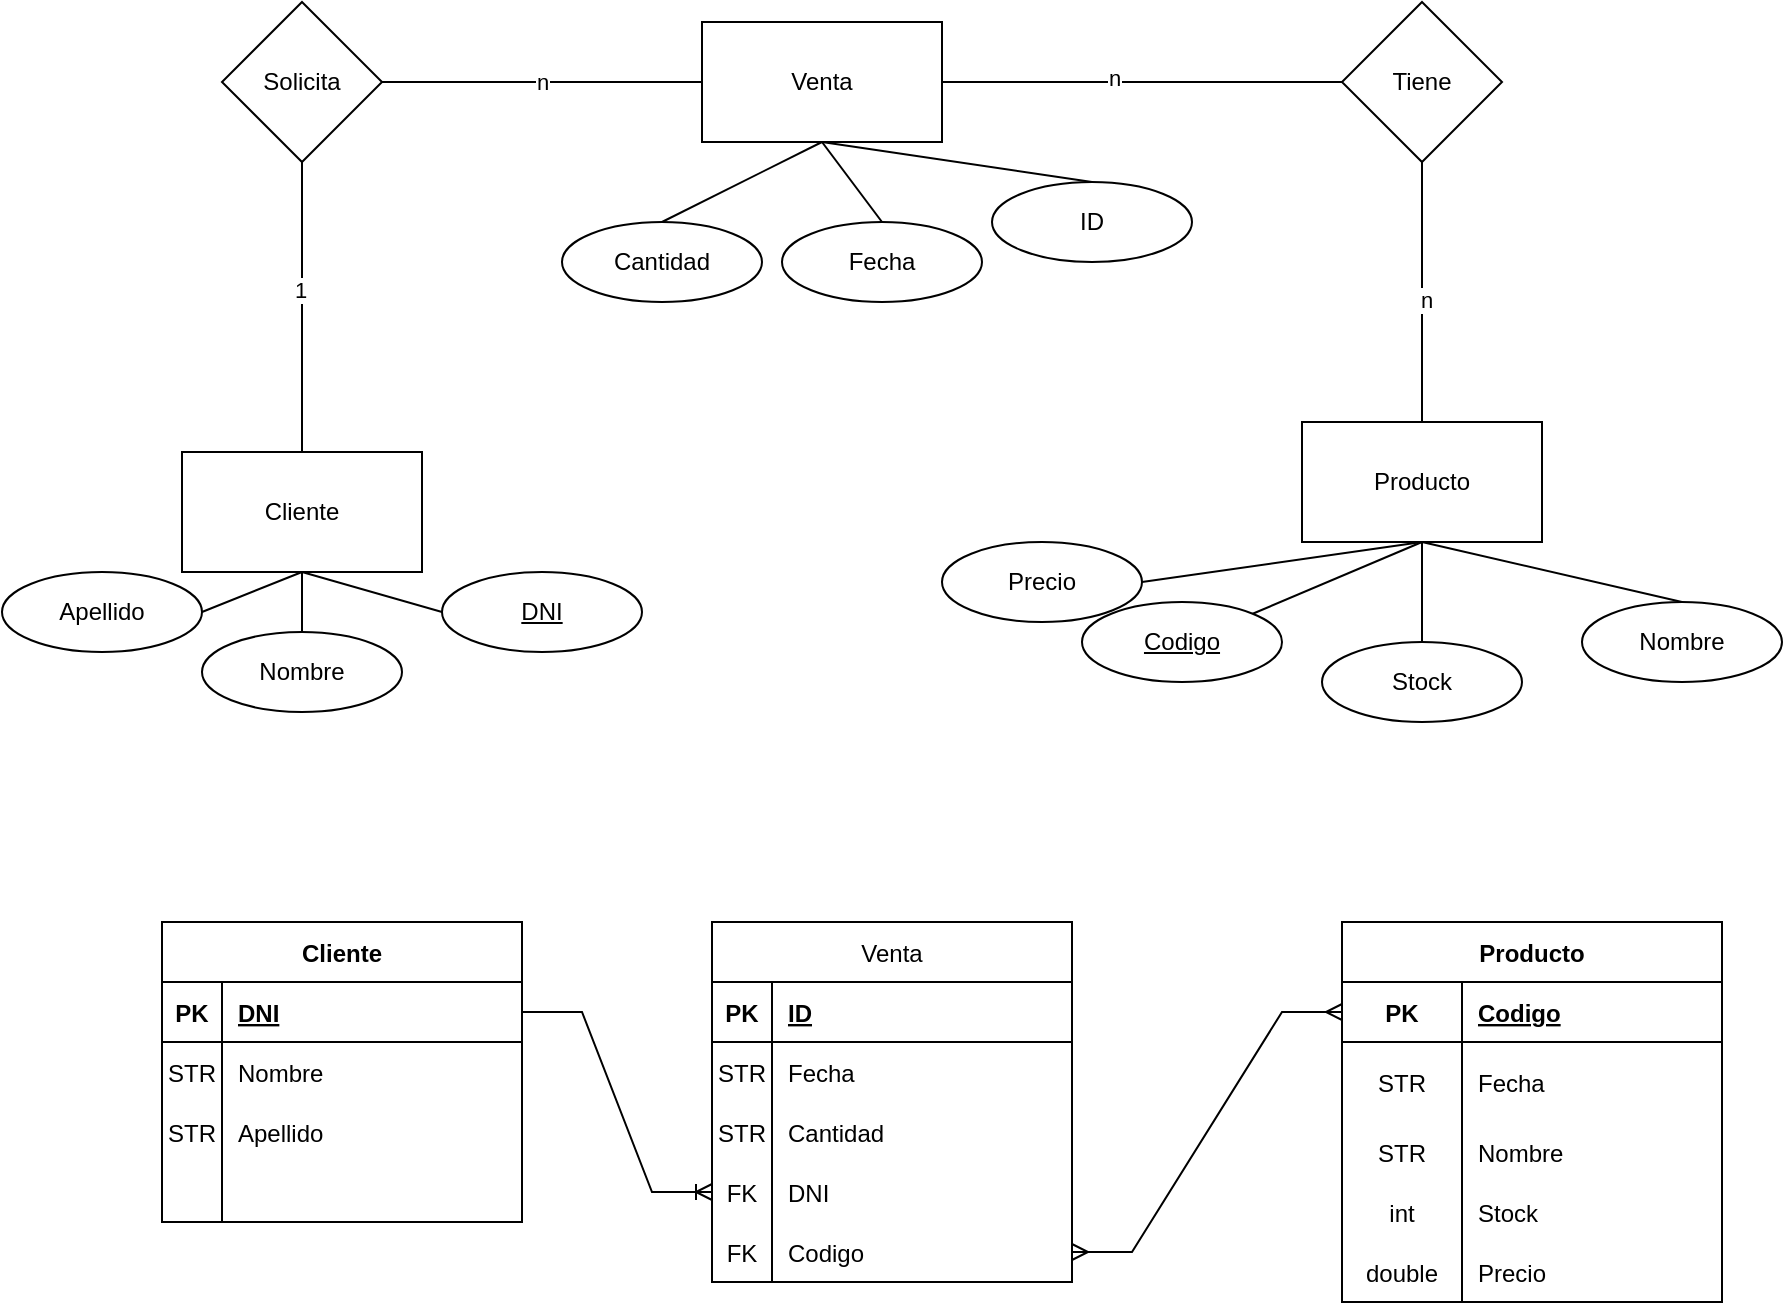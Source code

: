 <mxfile version="20.6.0" type="device"><diagram id="O0nHlR_Bhq68EU50ltb0" name="Page-1"><mxGraphModel dx="1973" dy="780" grid="1" gridSize="10" guides="1" tooltips="1" connect="1" arrows="1" fold="1" page="1" pageScale="1" pageWidth="850" pageHeight="1100" math="0" shadow="0"><root><mxCell id="0"/><mxCell id="1" parent="0"/><mxCell id="Fu-2Dz0Qb41BuIyjaPoi-1" value="Producto" style="rounded=0;whiteSpace=wrap;html=1;" vertex="1" parent="1"><mxGeometry x="630" y="390" width="120" height="60" as="geometry"/></mxCell><mxCell id="Fu-2Dz0Qb41BuIyjaPoi-2" value="Cliente" style="rounded=0;whiteSpace=wrap;html=1;" vertex="1" parent="1"><mxGeometry x="70" y="405" width="120" height="60" as="geometry"/></mxCell><mxCell id="Fu-2Dz0Qb41BuIyjaPoi-3" value="Venta" style="rounded=0;whiteSpace=wrap;html=1;" vertex="1" parent="1"><mxGeometry x="330" y="190" width="120" height="60" as="geometry"/></mxCell><mxCell id="Fu-2Dz0Qb41BuIyjaPoi-4" value="" style="endArrow=none;html=1;rounded=0;entryX=0.5;entryY=1;entryDx=0;entryDy=0;exitX=0.5;exitY=0;exitDx=0;exitDy=0;" edge="1" parent="1" source="Fu-2Dz0Qb41BuIyjaPoi-5" target="Fu-2Dz0Qb41BuIyjaPoi-3"><mxGeometry width="50" height="50" relative="1" as="geometry"><mxPoint x="460" y="310" as="sourcePoint"/><mxPoint x="460" y="300" as="targetPoint"/></mxGeometry></mxCell><mxCell id="Fu-2Dz0Qb41BuIyjaPoi-5" value="Fecha" style="ellipse;whiteSpace=wrap;html=1;align=center;" vertex="1" parent="1"><mxGeometry x="370" y="290" width="100" height="40" as="geometry"/></mxCell><mxCell id="Fu-2Dz0Qb41BuIyjaPoi-6" value="Cantidad" style="ellipse;whiteSpace=wrap;html=1;align=center;" vertex="1" parent="1"><mxGeometry x="260" y="290" width="100" height="40" as="geometry"/></mxCell><mxCell id="Fu-2Dz0Qb41BuIyjaPoi-9" value="" style="endArrow=none;html=1;rounded=0;exitX=0.5;exitY=0;exitDx=0;exitDy=0;" edge="1" parent="1" source="Fu-2Dz0Qb41BuIyjaPoi-6"><mxGeometry width="50" height="50" relative="1" as="geometry"><mxPoint x="220" y="330" as="sourcePoint"/><mxPoint x="390" y="250" as="targetPoint"/></mxGeometry></mxCell><mxCell id="Fu-2Dz0Qb41BuIyjaPoi-12" value="Stock" style="ellipse;whiteSpace=wrap;html=1;align=center;" vertex="1" parent="1"><mxGeometry x="640" y="500" width="100" height="40" as="geometry"/></mxCell><mxCell id="Fu-2Dz0Qb41BuIyjaPoi-13" value="" style="endArrow=none;html=1;rounded=0;exitX=0.5;exitY=0;exitDx=0;exitDy=0;entryX=0.5;entryY=1;entryDx=0;entryDy=0;" edge="1" parent="1" source="Fu-2Dz0Qb41BuIyjaPoi-12" target="Fu-2Dz0Qb41BuIyjaPoi-1"><mxGeometry width="50" height="50" relative="1" as="geometry"><mxPoint x="660" y="500" as="sourcePoint"/><mxPoint x="700" y="450" as="targetPoint"/></mxGeometry></mxCell><mxCell id="Fu-2Dz0Qb41BuIyjaPoi-18" value="&lt;u&gt;Codigo&lt;/u&gt;" style="ellipse;whiteSpace=wrap;html=1;align=center;" vertex="1" parent="1"><mxGeometry x="520" y="480" width="100" height="40" as="geometry"/></mxCell><mxCell id="Fu-2Dz0Qb41BuIyjaPoi-19" value="Nombre" style="ellipse;whiteSpace=wrap;html=1;align=center;" vertex="1" parent="1"><mxGeometry x="770" y="480" width="100" height="40" as="geometry"/></mxCell><mxCell id="Fu-2Dz0Qb41BuIyjaPoi-20" value="Precio" style="ellipse;whiteSpace=wrap;html=1;align=center;" vertex="1" parent="1"><mxGeometry x="450" y="450" width="100" height="40" as="geometry"/></mxCell><mxCell id="Fu-2Dz0Qb41BuIyjaPoi-21" value="" style="endArrow=none;html=1;rounded=0;exitX=1;exitY=0;exitDx=0;exitDy=0;entryX=0.5;entryY=1;entryDx=0;entryDy=0;" edge="1" parent="1" source="Fu-2Dz0Qb41BuIyjaPoi-18" target="Fu-2Dz0Qb41BuIyjaPoi-1"><mxGeometry width="50" height="50" relative="1" as="geometry"><mxPoint x="700" y="510.0" as="sourcePoint"/><mxPoint x="700" y="460.0" as="targetPoint"/></mxGeometry></mxCell><mxCell id="Fu-2Dz0Qb41BuIyjaPoi-22" value="" style="endArrow=none;html=1;rounded=0;exitX=0.5;exitY=0;exitDx=0;exitDy=0;entryX=0.5;entryY=1;entryDx=0;entryDy=0;" edge="1" parent="1" source="Fu-2Dz0Qb41BuIyjaPoi-19" target="Fu-2Dz0Qb41BuIyjaPoi-1"><mxGeometry width="50" height="50" relative="1" as="geometry"><mxPoint x="710" y="520.0" as="sourcePoint"/><mxPoint x="710" y="470.0" as="targetPoint"/></mxGeometry></mxCell><mxCell id="Fu-2Dz0Qb41BuIyjaPoi-23" value="" style="endArrow=none;html=1;rounded=0;exitX=1;exitY=0.5;exitDx=0;exitDy=0;entryX=0.5;entryY=1;entryDx=0;entryDy=0;" edge="1" parent="1" source="Fu-2Dz0Qb41BuIyjaPoi-20" target="Fu-2Dz0Qb41BuIyjaPoi-1"><mxGeometry width="50" height="50" relative="1" as="geometry"><mxPoint x="720" y="530.0" as="sourcePoint"/><mxPoint x="720" y="480.0" as="targetPoint"/></mxGeometry></mxCell><mxCell id="Fu-2Dz0Qb41BuIyjaPoi-24" value="Apellido" style="ellipse;whiteSpace=wrap;html=1;align=center;" vertex="1" parent="1"><mxGeometry x="-20" y="465" width="100" height="40" as="geometry"/></mxCell><mxCell id="Fu-2Dz0Qb41BuIyjaPoi-25" value="&lt;u&gt;DNI&lt;/u&gt;" style="ellipse;whiteSpace=wrap;html=1;align=center;" vertex="1" parent="1"><mxGeometry x="200" y="465" width="100" height="40" as="geometry"/></mxCell><mxCell id="Fu-2Dz0Qb41BuIyjaPoi-26" value="Nombre" style="ellipse;whiteSpace=wrap;html=1;align=center;" vertex="1" parent="1"><mxGeometry x="80" y="495" width="100" height="40" as="geometry"/></mxCell><mxCell id="Fu-2Dz0Qb41BuIyjaPoi-29" value="" style="endArrow=none;html=1;rounded=0;entryX=0.5;entryY=1;entryDx=0;entryDy=0;exitX=1;exitY=0.5;exitDx=0;exitDy=0;" edge="1" parent="1" source="Fu-2Dz0Qb41BuIyjaPoi-24"><mxGeometry width="50" height="50" relative="1" as="geometry"><mxPoint x="60" y="495" as="sourcePoint"/><mxPoint x="130" y="465" as="targetPoint"/></mxGeometry></mxCell><mxCell id="Fu-2Dz0Qb41BuIyjaPoi-30" value="" style="endArrow=none;html=1;rounded=0;exitX=0.5;exitY=0;exitDx=0;exitDy=0;entryX=0.5;entryY=1;entryDx=0;entryDy=0;" edge="1" parent="1" source="Fu-2Dz0Qb41BuIyjaPoi-26"><mxGeometry width="50" height="50" relative="1" as="geometry"><mxPoint x="-100" y="445" as="sourcePoint"/><mxPoint x="130" y="465" as="targetPoint"/></mxGeometry></mxCell><mxCell id="Fu-2Dz0Qb41BuIyjaPoi-31" value="" style="endArrow=none;html=1;rounded=0;exitX=0;exitY=0.5;exitDx=0;exitDy=0;entryX=0.5;entryY=1;entryDx=0;entryDy=0;" edge="1" parent="1" source="Fu-2Dz0Qb41BuIyjaPoi-25"><mxGeometry width="50" height="50" relative="1" as="geometry"><mxPoint x="-90" y="455" as="sourcePoint"/><mxPoint x="130" y="465" as="targetPoint"/></mxGeometry></mxCell><mxCell id="Fu-2Dz0Qb41BuIyjaPoi-34" value="Tiene" style="rhombus;whiteSpace=wrap;html=1;" vertex="1" parent="1"><mxGeometry x="650" y="180" width="80" height="80" as="geometry"/></mxCell><mxCell id="Fu-2Dz0Qb41BuIyjaPoi-35" value="" style="endArrow=none;html=1;rounded=0;exitX=1;exitY=0.5;exitDx=0;exitDy=0;entryX=0;entryY=0.5;entryDx=0;entryDy=0;" edge="1" parent="1" source="Fu-2Dz0Qb41BuIyjaPoi-3" target="Fu-2Dz0Qb41BuIyjaPoi-34"><mxGeometry width="50" height="50" relative="1" as="geometry"><mxPoint x="480" y="160" as="sourcePoint"/><mxPoint x="530" y="110" as="targetPoint"/></mxGeometry></mxCell><mxCell id="Fu-2Dz0Qb41BuIyjaPoi-38" value="n" style="edgeLabel;html=1;align=center;verticalAlign=middle;resizable=0;points=[];" vertex="1" connectable="0" parent="Fu-2Dz0Qb41BuIyjaPoi-35"><mxGeometry x="-0.138" y="2" relative="1" as="geometry"><mxPoint as="offset"/></mxGeometry></mxCell><mxCell id="Fu-2Dz0Qb41BuIyjaPoi-36" value="" style="endArrow=none;html=1;rounded=0;exitX=0.5;exitY=0;exitDx=0;exitDy=0;entryX=0.5;entryY=1;entryDx=0;entryDy=0;" edge="1" parent="1" source="Fu-2Dz0Qb41BuIyjaPoi-1" target="Fu-2Dz0Qb41BuIyjaPoi-34"><mxGeometry width="50" height="50" relative="1" as="geometry"><mxPoint x="480" y="160" as="sourcePoint"/><mxPoint x="530" y="110" as="targetPoint"/></mxGeometry></mxCell><mxCell id="Fu-2Dz0Qb41BuIyjaPoi-39" value="n" style="edgeLabel;html=1;align=center;verticalAlign=middle;resizable=0;points=[];" vertex="1" connectable="0" parent="Fu-2Dz0Qb41BuIyjaPoi-36"><mxGeometry x="-0.066" y="-2" relative="1" as="geometry"><mxPoint y="-1" as="offset"/></mxGeometry></mxCell><mxCell id="Fu-2Dz0Qb41BuIyjaPoi-40" value="Solicita" style="rhombus;whiteSpace=wrap;html=1;" vertex="1" parent="1"><mxGeometry x="90" y="180" width="80" height="80" as="geometry"/></mxCell><mxCell id="Fu-2Dz0Qb41BuIyjaPoi-41" value="" style="endArrow=none;html=1;rounded=0;exitX=0.5;exitY=0;exitDx=0;exitDy=0;entryX=0.5;entryY=1;entryDx=0;entryDy=0;" edge="1" parent="1" source="Fu-2Dz0Qb41BuIyjaPoi-2" target="Fu-2Dz0Qb41BuIyjaPoi-40"><mxGeometry width="50" height="50" relative="1" as="geometry"><mxPoint x="360" y="280" as="sourcePoint"/><mxPoint x="410" y="230" as="targetPoint"/></mxGeometry></mxCell><mxCell id="Fu-2Dz0Qb41BuIyjaPoi-43" value="1" style="edgeLabel;html=1;align=center;verticalAlign=middle;resizable=0;points=[];" vertex="1" connectable="0" parent="Fu-2Dz0Qb41BuIyjaPoi-41"><mxGeometry x="0.108" y="1" relative="1" as="geometry"><mxPoint y="-1" as="offset"/></mxGeometry></mxCell><mxCell id="Fu-2Dz0Qb41BuIyjaPoi-44" value="n" style="endArrow=none;html=1;rounded=0;entryX=0;entryY=0.5;entryDx=0;entryDy=0;exitX=1;exitY=0.5;exitDx=0;exitDy=0;" edge="1" parent="1" source="Fu-2Dz0Qb41BuIyjaPoi-40" target="Fu-2Dz0Qb41BuIyjaPoi-3"><mxGeometry width="50" height="50" relative="1" as="geometry"><mxPoint x="190" y="230" as="sourcePoint"/><mxPoint x="240" y="180" as="targetPoint"/></mxGeometry></mxCell><mxCell id="Fu-2Dz0Qb41BuIyjaPoi-47" value="Cliente" style="shape=table;startSize=30;container=1;collapsible=1;childLayout=tableLayout;fixedRows=1;rowLines=0;fontStyle=1;align=center;resizeLast=1;" vertex="1" parent="1"><mxGeometry x="60" y="640" width="180" height="150" as="geometry"/></mxCell><mxCell id="Fu-2Dz0Qb41BuIyjaPoi-48" value="" style="shape=tableRow;horizontal=0;startSize=0;swimlaneHead=0;swimlaneBody=0;fillColor=none;collapsible=0;dropTarget=0;points=[[0,0.5],[1,0.5]];portConstraint=eastwest;top=0;left=0;right=0;bottom=1;" vertex="1" parent="Fu-2Dz0Qb41BuIyjaPoi-47"><mxGeometry y="30" width="180" height="30" as="geometry"/></mxCell><mxCell id="Fu-2Dz0Qb41BuIyjaPoi-49" value="PK" style="shape=partialRectangle;connectable=0;fillColor=none;top=0;left=0;bottom=0;right=0;fontStyle=1;overflow=hidden;" vertex="1" parent="Fu-2Dz0Qb41BuIyjaPoi-48"><mxGeometry width="30" height="30" as="geometry"><mxRectangle width="30" height="30" as="alternateBounds"/></mxGeometry></mxCell><mxCell id="Fu-2Dz0Qb41BuIyjaPoi-50" value="DNI" style="shape=partialRectangle;connectable=0;fillColor=none;top=0;left=0;bottom=0;right=0;align=left;spacingLeft=6;fontStyle=5;overflow=hidden;" vertex="1" parent="Fu-2Dz0Qb41BuIyjaPoi-48"><mxGeometry x="30" width="150" height="30" as="geometry"><mxRectangle width="150" height="30" as="alternateBounds"/></mxGeometry></mxCell><mxCell id="Fu-2Dz0Qb41BuIyjaPoi-51" value="" style="shape=tableRow;horizontal=0;startSize=0;swimlaneHead=0;swimlaneBody=0;fillColor=none;collapsible=0;dropTarget=0;points=[[0,0.5],[1,0.5]];portConstraint=eastwest;top=0;left=0;right=0;bottom=0;" vertex="1" parent="Fu-2Dz0Qb41BuIyjaPoi-47"><mxGeometry y="60" width="180" height="30" as="geometry"/></mxCell><mxCell id="Fu-2Dz0Qb41BuIyjaPoi-52" value="STR" style="shape=partialRectangle;connectable=0;fillColor=none;top=0;left=0;bottom=0;right=0;editable=1;overflow=hidden;" vertex="1" parent="Fu-2Dz0Qb41BuIyjaPoi-51"><mxGeometry width="30" height="30" as="geometry"><mxRectangle width="30" height="30" as="alternateBounds"/></mxGeometry></mxCell><mxCell id="Fu-2Dz0Qb41BuIyjaPoi-53" value="Nombre" style="shape=partialRectangle;connectable=0;fillColor=none;top=0;left=0;bottom=0;right=0;align=left;spacingLeft=6;overflow=hidden;" vertex="1" parent="Fu-2Dz0Qb41BuIyjaPoi-51"><mxGeometry x="30" width="150" height="30" as="geometry"><mxRectangle width="150" height="30" as="alternateBounds"/></mxGeometry></mxCell><mxCell id="Fu-2Dz0Qb41BuIyjaPoi-54" value="" style="shape=tableRow;horizontal=0;startSize=0;swimlaneHead=0;swimlaneBody=0;fillColor=none;collapsible=0;dropTarget=0;points=[[0,0.5],[1,0.5]];portConstraint=eastwest;top=0;left=0;right=0;bottom=0;" vertex="1" parent="Fu-2Dz0Qb41BuIyjaPoi-47"><mxGeometry y="90" width="180" height="30" as="geometry"/></mxCell><mxCell id="Fu-2Dz0Qb41BuIyjaPoi-55" value="STR" style="shape=partialRectangle;connectable=0;fillColor=none;top=0;left=0;bottom=0;right=0;editable=1;overflow=hidden;" vertex="1" parent="Fu-2Dz0Qb41BuIyjaPoi-54"><mxGeometry width="30" height="30" as="geometry"><mxRectangle width="30" height="30" as="alternateBounds"/></mxGeometry></mxCell><mxCell id="Fu-2Dz0Qb41BuIyjaPoi-56" value="Apellido" style="shape=partialRectangle;connectable=0;fillColor=none;top=0;left=0;bottom=0;right=0;align=left;spacingLeft=6;overflow=hidden;" vertex="1" parent="Fu-2Dz0Qb41BuIyjaPoi-54"><mxGeometry x="30" width="150" height="30" as="geometry"><mxRectangle width="150" height="30" as="alternateBounds"/></mxGeometry></mxCell><mxCell id="Fu-2Dz0Qb41BuIyjaPoi-57" value="" style="shape=tableRow;horizontal=0;startSize=0;swimlaneHead=0;swimlaneBody=0;fillColor=none;collapsible=0;dropTarget=0;points=[[0,0.5],[1,0.5]];portConstraint=eastwest;top=0;left=0;right=0;bottom=0;" vertex="1" parent="Fu-2Dz0Qb41BuIyjaPoi-47"><mxGeometry y="120" width="180" height="30" as="geometry"/></mxCell><mxCell id="Fu-2Dz0Qb41BuIyjaPoi-58" value="" style="shape=partialRectangle;connectable=0;fillColor=none;top=0;left=0;bottom=0;right=0;editable=1;overflow=hidden;" vertex="1" parent="Fu-2Dz0Qb41BuIyjaPoi-57"><mxGeometry width="30" height="30" as="geometry"><mxRectangle width="30" height="30" as="alternateBounds"/></mxGeometry></mxCell><mxCell id="Fu-2Dz0Qb41BuIyjaPoi-59" value="" style="shape=partialRectangle;connectable=0;fillColor=none;top=0;left=0;bottom=0;right=0;align=left;spacingLeft=6;overflow=hidden;" vertex="1" parent="Fu-2Dz0Qb41BuIyjaPoi-57"><mxGeometry x="30" width="150" height="30" as="geometry"><mxRectangle width="150" height="30" as="alternateBounds"/></mxGeometry></mxCell><mxCell id="Fu-2Dz0Qb41BuIyjaPoi-61" value="Venta" style="shape=table;startSize=30;container=1;collapsible=1;childLayout=tableLayout;fixedRows=1;rowLines=0;fontStyle=0;align=center;resizeLast=1;" vertex="1" parent="1"><mxGeometry x="335" y="640" width="180" height="180" as="geometry"/></mxCell><mxCell id="Fu-2Dz0Qb41BuIyjaPoi-62" value="" style="shape=tableRow;horizontal=0;startSize=0;swimlaneHead=0;swimlaneBody=0;fillColor=none;collapsible=0;dropTarget=0;points=[[0,0.5],[1,0.5]];portConstraint=eastwest;top=0;left=0;right=0;bottom=1;" vertex="1" parent="Fu-2Dz0Qb41BuIyjaPoi-61"><mxGeometry y="30" width="180" height="30" as="geometry"/></mxCell><mxCell id="Fu-2Dz0Qb41BuIyjaPoi-63" value="PK" style="shape=partialRectangle;connectable=0;fillColor=none;top=0;left=0;bottom=0;right=0;fontStyle=1;overflow=hidden;" vertex="1" parent="Fu-2Dz0Qb41BuIyjaPoi-62"><mxGeometry width="30" height="30" as="geometry"><mxRectangle width="30" height="30" as="alternateBounds"/></mxGeometry></mxCell><mxCell id="Fu-2Dz0Qb41BuIyjaPoi-64" value="ID" style="shape=partialRectangle;connectable=0;fillColor=none;top=0;left=0;bottom=0;right=0;align=left;spacingLeft=6;fontStyle=5;overflow=hidden;" vertex="1" parent="Fu-2Dz0Qb41BuIyjaPoi-62"><mxGeometry x="30" width="150" height="30" as="geometry"><mxRectangle width="150" height="30" as="alternateBounds"/></mxGeometry></mxCell><mxCell id="Fu-2Dz0Qb41BuIyjaPoi-65" value="" style="shape=tableRow;horizontal=0;startSize=0;swimlaneHead=0;swimlaneBody=0;fillColor=none;collapsible=0;dropTarget=0;points=[[0,0.5],[1,0.5]];portConstraint=eastwest;top=0;left=0;right=0;bottom=0;" vertex="1" parent="Fu-2Dz0Qb41BuIyjaPoi-61"><mxGeometry y="60" width="180" height="30" as="geometry"/></mxCell><mxCell id="Fu-2Dz0Qb41BuIyjaPoi-66" value="STR" style="shape=partialRectangle;connectable=0;fillColor=none;top=0;left=0;bottom=0;right=0;editable=1;overflow=hidden;" vertex="1" parent="Fu-2Dz0Qb41BuIyjaPoi-65"><mxGeometry width="30" height="30" as="geometry"><mxRectangle width="30" height="30" as="alternateBounds"/></mxGeometry></mxCell><mxCell id="Fu-2Dz0Qb41BuIyjaPoi-67" value="Fecha" style="shape=partialRectangle;connectable=0;fillColor=none;top=0;left=0;bottom=0;right=0;align=left;spacingLeft=6;overflow=hidden;" vertex="1" parent="Fu-2Dz0Qb41BuIyjaPoi-65"><mxGeometry x="30" width="150" height="30" as="geometry"><mxRectangle width="150" height="30" as="alternateBounds"/></mxGeometry></mxCell><mxCell id="Fu-2Dz0Qb41BuIyjaPoi-68" value="" style="shape=tableRow;horizontal=0;startSize=0;swimlaneHead=0;swimlaneBody=0;fillColor=none;collapsible=0;dropTarget=0;points=[[0,0.5],[1,0.5]];portConstraint=eastwest;top=0;left=0;right=0;bottom=0;" vertex="1" parent="Fu-2Dz0Qb41BuIyjaPoi-61"><mxGeometry y="90" width="180" height="30" as="geometry"/></mxCell><mxCell id="Fu-2Dz0Qb41BuIyjaPoi-69" value="STR" style="shape=partialRectangle;connectable=0;fillColor=none;top=0;left=0;bottom=0;right=0;editable=1;overflow=hidden;" vertex="1" parent="Fu-2Dz0Qb41BuIyjaPoi-68"><mxGeometry width="30" height="30" as="geometry"><mxRectangle width="30" height="30" as="alternateBounds"/></mxGeometry></mxCell><mxCell id="Fu-2Dz0Qb41BuIyjaPoi-70" value="Cantidad" style="shape=partialRectangle;connectable=0;fillColor=none;top=0;left=0;bottom=0;right=0;align=left;spacingLeft=6;overflow=hidden;" vertex="1" parent="Fu-2Dz0Qb41BuIyjaPoi-68"><mxGeometry x="30" width="150" height="30" as="geometry"><mxRectangle width="150" height="30" as="alternateBounds"/></mxGeometry></mxCell><mxCell id="Fu-2Dz0Qb41BuIyjaPoi-71" value="" style="shape=tableRow;horizontal=0;startSize=0;swimlaneHead=0;swimlaneBody=0;fillColor=none;collapsible=0;dropTarget=0;points=[[0,0.5],[1,0.5]];portConstraint=eastwest;top=0;left=0;right=0;bottom=0;" vertex="1" parent="Fu-2Dz0Qb41BuIyjaPoi-61"><mxGeometry y="120" width="180" height="30" as="geometry"/></mxCell><mxCell id="Fu-2Dz0Qb41BuIyjaPoi-72" value="FK" style="shape=partialRectangle;connectable=0;fillColor=none;top=0;left=0;bottom=0;right=0;editable=1;overflow=hidden;" vertex="1" parent="Fu-2Dz0Qb41BuIyjaPoi-71"><mxGeometry width="30" height="30" as="geometry"><mxRectangle width="30" height="30" as="alternateBounds"/></mxGeometry></mxCell><mxCell id="Fu-2Dz0Qb41BuIyjaPoi-73" value="DNI" style="shape=partialRectangle;connectable=0;fillColor=none;top=0;left=0;bottom=0;right=0;align=left;spacingLeft=6;overflow=hidden;" vertex="1" parent="Fu-2Dz0Qb41BuIyjaPoi-71"><mxGeometry x="30" width="150" height="30" as="geometry"><mxRectangle width="150" height="30" as="alternateBounds"/></mxGeometry></mxCell><mxCell id="Fu-2Dz0Qb41BuIyjaPoi-118" value="" style="shape=tableRow;horizontal=0;startSize=0;swimlaneHead=0;swimlaneBody=0;fillColor=none;collapsible=0;dropTarget=0;points=[[0,0.5],[1,0.5]];portConstraint=eastwest;top=0;left=0;right=0;bottom=0;" vertex="1" parent="Fu-2Dz0Qb41BuIyjaPoi-61"><mxGeometry y="150" width="180" height="30" as="geometry"/></mxCell><mxCell id="Fu-2Dz0Qb41BuIyjaPoi-119" value="FK" style="shape=partialRectangle;connectable=0;fillColor=none;top=0;left=0;bottom=0;right=0;editable=1;overflow=hidden;" vertex="1" parent="Fu-2Dz0Qb41BuIyjaPoi-118"><mxGeometry width="30" height="30" as="geometry"><mxRectangle width="30" height="30" as="alternateBounds"/></mxGeometry></mxCell><mxCell id="Fu-2Dz0Qb41BuIyjaPoi-120" value="Codigo" style="shape=partialRectangle;connectable=0;fillColor=none;top=0;left=0;bottom=0;right=0;align=left;spacingLeft=6;overflow=hidden;" vertex="1" parent="Fu-2Dz0Qb41BuIyjaPoi-118"><mxGeometry x="30" width="150" height="30" as="geometry"><mxRectangle width="150" height="30" as="alternateBounds"/></mxGeometry></mxCell><mxCell id="Fu-2Dz0Qb41BuIyjaPoi-74" value="ID" style="ellipse;whiteSpace=wrap;html=1;align=center;" vertex="1" parent="1"><mxGeometry x="475" y="270" width="100" height="40" as="geometry"/></mxCell><mxCell id="Fu-2Dz0Qb41BuIyjaPoi-76" value="" style="endArrow=none;html=1;rounded=0;entryX=0.5;entryY=1;entryDx=0;entryDy=0;exitX=0.5;exitY=0;exitDx=0;exitDy=0;" edge="1" parent="1" source="Fu-2Dz0Qb41BuIyjaPoi-74" target="Fu-2Dz0Qb41BuIyjaPoi-3"><mxGeometry width="50" height="50" relative="1" as="geometry"><mxPoint x="430" y="300" as="sourcePoint"/><mxPoint x="400" y="260" as="targetPoint"/></mxGeometry></mxCell><mxCell id="Fu-2Dz0Qb41BuIyjaPoi-78" value="Producto" style="shape=table;startSize=30;container=1;collapsible=1;childLayout=tableLayout;fixedRows=1;rowLines=0;fontStyle=1;align=center;resizeLast=1;" vertex="1" parent="1"><mxGeometry x="650" y="640" width="190" height="190" as="geometry"/></mxCell><mxCell id="Fu-2Dz0Qb41BuIyjaPoi-79" value="" style="shape=tableRow;horizontal=0;startSize=0;swimlaneHead=0;swimlaneBody=0;fillColor=none;collapsible=0;dropTarget=0;points=[[0,0.5],[1,0.5]];portConstraint=eastwest;top=0;left=0;right=0;bottom=1;" vertex="1" parent="Fu-2Dz0Qb41BuIyjaPoi-78"><mxGeometry y="30" width="190" height="30" as="geometry"/></mxCell><mxCell id="Fu-2Dz0Qb41BuIyjaPoi-80" value="PK" style="shape=partialRectangle;connectable=0;fillColor=none;top=0;left=0;bottom=0;right=0;fontStyle=1;overflow=hidden;" vertex="1" parent="Fu-2Dz0Qb41BuIyjaPoi-79"><mxGeometry width="60" height="30" as="geometry"><mxRectangle width="60" height="30" as="alternateBounds"/></mxGeometry></mxCell><mxCell id="Fu-2Dz0Qb41BuIyjaPoi-81" value="Codigo" style="shape=partialRectangle;connectable=0;fillColor=none;top=0;left=0;bottom=0;right=0;align=left;spacingLeft=6;fontStyle=5;overflow=hidden;" vertex="1" parent="Fu-2Dz0Qb41BuIyjaPoi-79"><mxGeometry x="60" width="130" height="30" as="geometry"><mxRectangle width="130" height="30" as="alternateBounds"/></mxGeometry></mxCell><mxCell id="Fu-2Dz0Qb41BuIyjaPoi-82" value="" style="shape=tableRow;horizontal=0;startSize=0;swimlaneHead=0;swimlaneBody=0;fillColor=none;collapsible=0;dropTarget=0;points=[[0,0.5],[1,0.5]];portConstraint=eastwest;top=0;left=0;right=0;bottom=0;" vertex="1" parent="Fu-2Dz0Qb41BuIyjaPoi-78"><mxGeometry y="60" width="190" height="40" as="geometry"/></mxCell><mxCell id="Fu-2Dz0Qb41BuIyjaPoi-83" value="STR" style="shape=partialRectangle;connectable=0;fillColor=none;top=0;left=0;bottom=0;right=0;editable=1;overflow=hidden;" vertex="1" parent="Fu-2Dz0Qb41BuIyjaPoi-82"><mxGeometry width="60" height="40" as="geometry"><mxRectangle width="60" height="40" as="alternateBounds"/></mxGeometry></mxCell><mxCell id="Fu-2Dz0Qb41BuIyjaPoi-84" value="Fecha" style="shape=partialRectangle;connectable=0;fillColor=none;top=0;left=0;bottom=0;right=0;align=left;spacingLeft=6;overflow=hidden;" vertex="1" parent="Fu-2Dz0Qb41BuIyjaPoi-82"><mxGeometry x="60" width="130" height="40" as="geometry"><mxRectangle width="130" height="40" as="alternateBounds"/></mxGeometry></mxCell><mxCell id="Fu-2Dz0Qb41BuIyjaPoi-85" value="" style="shape=tableRow;horizontal=0;startSize=0;swimlaneHead=0;swimlaneBody=0;fillColor=none;collapsible=0;dropTarget=0;points=[[0,0.5],[1,0.5]];portConstraint=eastwest;top=0;left=0;right=0;bottom=0;" vertex="1" parent="Fu-2Dz0Qb41BuIyjaPoi-78"><mxGeometry y="100" width="190" height="30" as="geometry"/></mxCell><mxCell id="Fu-2Dz0Qb41BuIyjaPoi-86" value="STR" style="shape=partialRectangle;connectable=0;fillColor=none;top=0;left=0;bottom=0;right=0;editable=1;overflow=hidden;" vertex="1" parent="Fu-2Dz0Qb41BuIyjaPoi-85"><mxGeometry width="60" height="30" as="geometry"><mxRectangle width="60" height="30" as="alternateBounds"/></mxGeometry></mxCell><mxCell id="Fu-2Dz0Qb41BuIyjaPoi-87" value="Nombre" style="shape=partialRectangle;connectable=0;fillColor=none;top=0;left=0;bottom=0;right=0;align=left;spacingLeft=6;overflow=hidden;" vertex="1" parent="Fu-2Dz0Qb41BuIyjaPoi-85"><mxGeometry x="60" width="130" height="30" as="geometry"><mxRectangle width="130" height="30" as="alternateBounds"/></mxGeometry></mxCell><mxCell id="Fu-2Dz0Qb41BuIyjaPoi-93" value="" style="shape=tableRow;horizontal=0;startSize=0;swimlaneHead=0;swimlaneBody=0;fillColor=none;collapsible=0;dropTarget=0;points=[[0,0.5],[1,0.5]];portConstraint=eastwest;top=0;left=0;right=0;bottom=0;" vertex="1" parent="Fu-2Dz0Qb41BuIyjaPoi-78"><mxGeometry y="130" width="190" height="30" as="geometry"/></mxCell><mxCell id="Fu-2Dz0Qb41BuIyjaPoi-94" value="int" style="shape=partialRectangle;connectable=0;fillColor=none;top=0;left=0;bottom=0;right=0;editable=1;overflow=hidden;" vertex="1" parent="Fu-2Dz0Qb41BuIyjaPoi-93"><mxGeometry width="60" height="30" as="geometry"><mxRectangle width="60" height="30" as="alternateBounds"/></mxGeometry></mxCell><mxCell id="Fu-2Dz0Qb41BuIyjaPoi-95" value="Stock" style="shape=partialRectangle;connectable=0;fillColor=none;top=0;left=0;bottom=0;right=0;align=left;spacingLeft=6;overflow=hidden;" vertex="1" parent="Fu-2Dz0Qb41BuIyjaPoi-93"><mxGeometry x="60" width="130" height="30" as="geometry"><mxRectangle width="130" height="30" as="alternateBounds"/></mxGeometry></mxCell><mxCell id="Fu-2Dz0Qb41BuIyjaPoi-96" value="" style="shape=tableRow;horizontal=0;startSize=0;swimlaneHead=0;swimlaneBody=0;fillColor=none;collapsible=0;dropTarget=0;points=[[0,0.5],[1,0.5]];portConstraint=eastwest;top=0;left=0;right=0;bottom=0;" vertex="1" parent="Fu-2Dz0Qb41BuIyjaPoi-78"><mxGeometry y="160" width="190" height="30" as="geometry"/></mxCell><mxCell id="Fu-2Dz0Qb41BuIyjaPoi-97" value="double" style="shape=partialRectangle;connectable=0;fillColor=none;top=0;left=0;bottom=0;right=0;editable=1;overflow=hidden;" vertex="1" parent="Fu-2Dz0Qb41BuIyjaPoi-96"><mxGeometry width="60" height="30" as="geometry"><mxRectangle width="60" height="30" as="alternateBounds"/></mxGeometry></mxCell><mxCell id="Fu-2Dz0Qb41BuIyjaPoi-98" value="Precio" style="shape=partialRectangle;connectable=0;fillColor=none;top=0;left=0;bottom=0;right=0;align=left;spacingLeft=6;overflow=hidden;" vertex="1" parent="Fu-2Dz0Qb41BuIyjaPoi-96"><mxGeometry x="60" width="130" height="30" as="geometry"><mxRectangle width="130" height="30" as="alternateBounds"/></mxGeometry></mxCell><mxCell id="Fu-2Dz0Qb41BuIyjaPoi-117" value="" style="edgeStyle=entityRelationEdgeStyle;fontSize=12;html=1;endArrow=ERoneToMany;rounded=0;exitX=1;exitY=0.5;exitDx=0;exitDy=0;entryX=0;entryY=0.5;entryDx=0;entryDy=0;" edge="1" parent="1" source="Fu-2Dz0Qb41BuIyjaPoi-48" target="Fu-2Dz0Qb41BuIyjaPoi-71"><mxGeometry width="100" height="100" relative="1" as="geometry"><mxPoint x="360" y="580" as="sourcePoint"/><mxPoint x="460" y="480" as="targetPoint"/></mxGeometry></mxCell><mxCell id="Fu-2Dz0Qb41BuIyjaPoi-121" value="" style="edgeStyle=entityRelationEdgeStyle;fontSize=12;html=1;endArrow=ERmany;startArrow=ERmany;rounded=0;entryX=0;entryY=0.5;entryDx=0;entryDy=0;exitX=1;exitY=0.5;exitDx=0;exitDy=0;" edge="1" parent="1" source="Fu-2Dz0Qb41BuIyjaPoi-118" target="Fu-2Dz0Qb41BuIyjaPoi-79"><mxGeometry width="100" height="100" relative="1" as="geometry"><mxPoint x="510" y="950" as="sourcePoint"/><mxPoint x="610" y="850" as="targetPoint"/></mxGeometry></mxCell></root></mxGraphModel></diagram></mxfile>